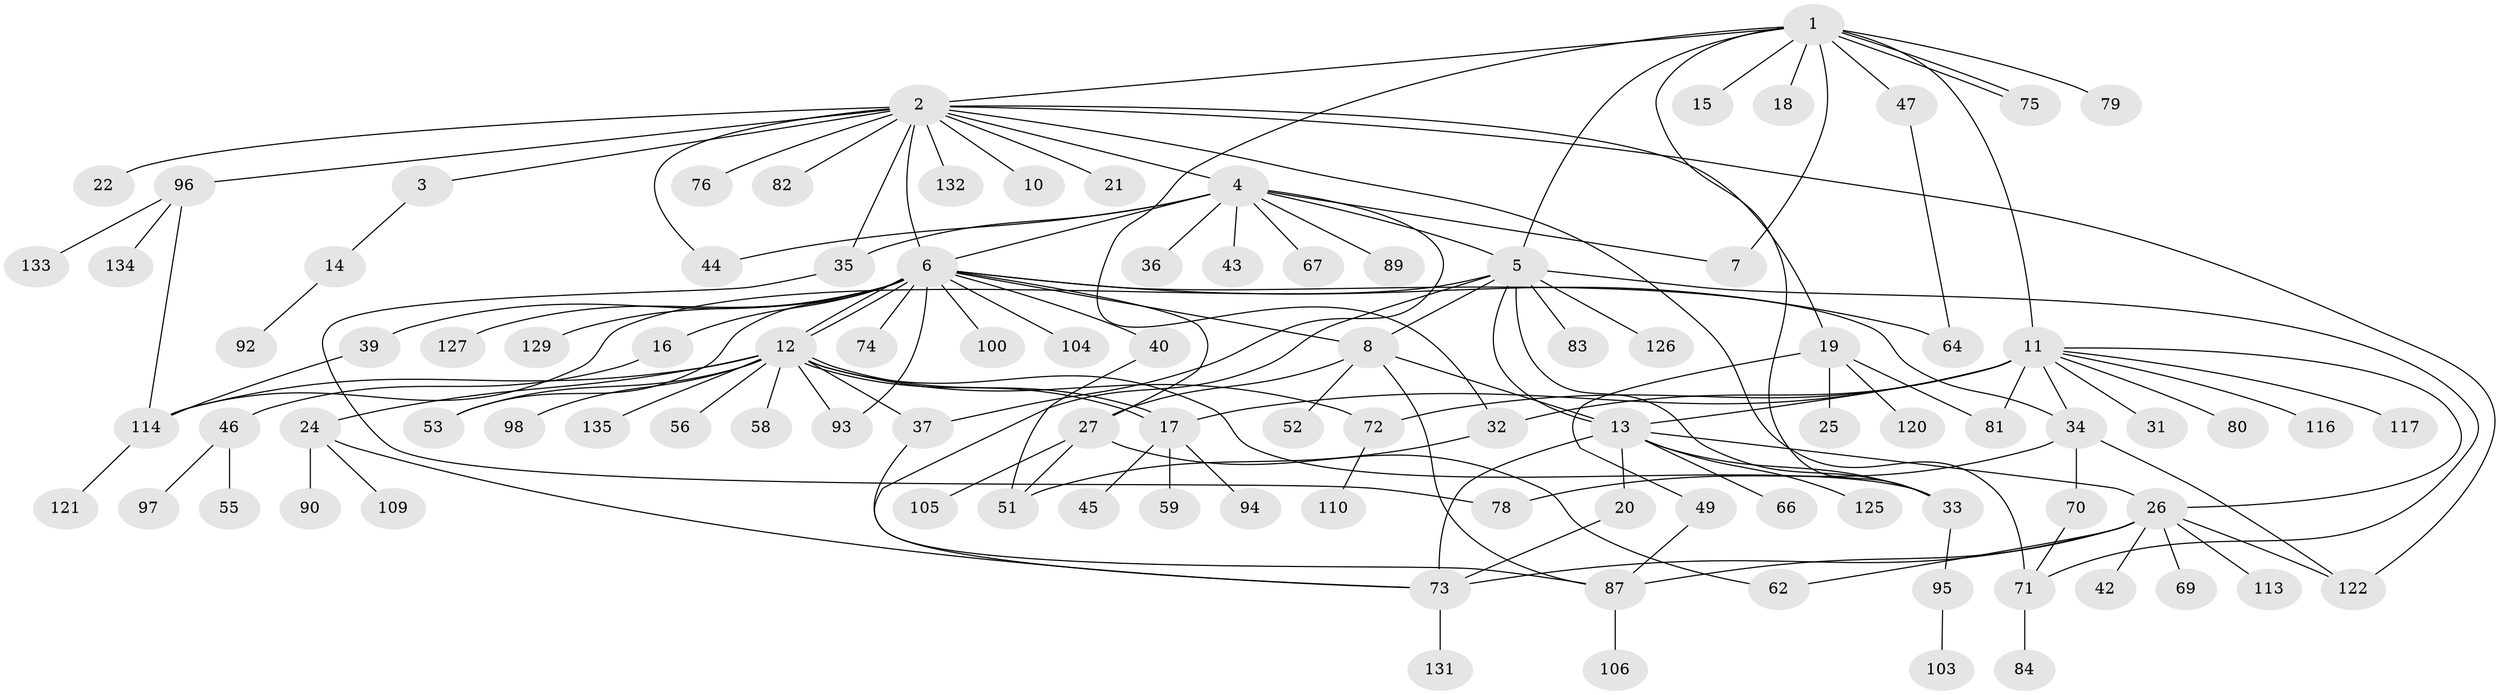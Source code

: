 // original degree distribution, {13: 0.007407407407407408, 14: 0.014814814814814815, 2: 0.2222222222222222, 11: 0.007407407407407408, 9: 0.007407407407407408, 16: 0.014814814814814815, 3: 0.11851851851851852, 6: 0.02962962962962963, 1: 0.45925925925925926, 8: 0.014814814814814815, 7: 0.007407407407407408, 4: 0.06666666666666667, 5: 0.02962962962962963}
// Generated by graph-tools (version 1.1) at 2025/41/03/06/25 10:41:47]
// undirected, 100 vertices, 142 edges
graph export_dot {
graph [start="1"]
  node [color=gray90,style=filled];
  1 [super="+107"];
  2 [super="+9"];
  3;
  4 [super="+61"];
  5 [super="+38"];
  6 [super="+23"];
  7 [super="+30"];
  8 [super="+99"];
  10;
  11 [super="+77"];
  12 [super="+115"];
  13 [super="+60"];
  14;
  15 [super="+118"];
  16 [super="+54"];
  17 [super="+108"];
  18;
  19 [super="+57"];
  20;
  21;
  22;
  24 [super="+101"];
  25 [super="+48"];
  26 [super="+28"];
  27 [super="+29"];
  31;
  32 [super="+123"];
  33 [super="+50"];
  34 [super="+119"];
  35 [super="+86"];
  36;
  37 [super="+68"];
  39 [super="+41"];
  40;
  42;
  43;
  44 [super="+128"];
  45;
  46 [super="+63"];
  47;
  49;
  51 [super="+111"];
  52;
  53 [super="+65"];
  55;
  56;
  58;
  59;
  62;
  64 [super="+85"];
  66;
  67;
  69;
  70;
  71;
  72;
  73 [super="+124"];
  74;
  75;
  76;
  78;
  79;
  80;
  81 [super="+88"];
  82;
  83;
  84;
  87 [super="+102"];
  89 [super="+91"];
  90;
  92;
  93;
  94;
  95;
  96 [super="+130"];
  97;
  98;
  100;
  103 [super="+112"];
  104;
  105;
  106;
  109;
  110;
  113;
  114;
  116;
  117;
  120;
  121;
  122;
  125;
  126;
  127;
  129;
  131;
  132;
  133;
  134;
  135;
  1 -- 2;
  1 -- 7;
  1 -- 11;
  1 -- 15;
  1 -- 18;
  1 -- 32;
  1 -- 47;
  1 -- 75;
  1 -- 75;
  1 -- 79;
  1 -- 5;
  1 -- 33;
  2 -- 3;
  2 -- 4 [weight=2];
  2 -- 10;
  2 -- 19;
  2 -- 21;
  2 -- 44;
  2 -- 71;
  2 -- 76;
  2 -- 82;
  2 -- 122;
  2 -- 6;
  2 -- 96;
  2 -- 35 [weight=2];
  2 -- 132;
  2 -- 22;
  3 -- 14;
  4 -- 5;
  4 -- 6;
  4 -- 7;
  4 -- 36;
  4 -- 43;
  4 -- 67;
  4 -- 89;
  4 -- 35;
  4 -- 37;
  4 -- 44;
  5 -- 8;
  5 -- 71;
  5 -- 73;
  5 -- 83;
  5 -- 114 [weight=2];
  5 -- 126;
  5 -- 13;
  5 -- 33;
  6 -- 8;
  6 -- 12;
  6 -- 12;
  6 -- 16;
  6 -- 39;
  6 -- 40;
  6 -- 64;
  6 -- 74;
  6 -- 93;
  6 -- 127;
  6 -- 129;
  6 -- 104;
  6 -- 100;
  6 -- 34;
  6 -- 27;
  6 -- 53;
  8 -- 27;
  8 -- 52;
  8 -- 87;
  8 -- 13;
  11 -- 13 [weight=2];
  11 -- 17;
  11 -- 31;
  11 -- 32;
  11 -- 34;
  11 -- 72;
  11 -- 80;
  11 -- 116;
  11 -- 117;
  11 -- 81;
  11 -- 26;
  12 -- 17;
  12 -- 17;
  12 -- 24;
  12 -- 33;
  12 -- 37;
  12 -- 53;
  12 -- 56;
  12 -- 58;
  12 -- 72;
  12 -- 93;
  12 -- 98;
  12 -- 114;
  12 -- 135;
  13 -- 20;
  13 -- 26;
  13 -- 66;
  13 -- 73;
  13 -- 125;
  13 -- 33;
  14 -- 92;
  16 -- 46;
  17 -- 45;
  17 -- 59;
  17 -- 94;
  19 -- 25;
  19 -- 49;
  19 -- 81;
  19 -- 120;
  20 -- 73;
  24 -- 90;
  24 -- 109;
  24 -- 73;
  26 -- 42;
  26 -- 62;
  26 -- 69;
  26 -- 113;
  26 -- 122;
  26 -- 87;
  26 -- 73;
  27 -- 51;
  27 -- 62;
  27 -- 105;
  32 -- 51 [weight=2];
  33 -- 95;
  34 -- 70;
  34 -- 78;
  34 -- 122;
  35 -- 78;
  37 -- 87;
  39 -- 114;
  40 -- 51;
  46 -- 55;
  46 -- 97;
  47 -- 64;
  49 -- 87;
  70 -- 71;
  71 -- 84;
  72 -- 110;
  73 -- 131;
  87 -- 106;
  95 -- 103;
  96 -- 133;
  96 -- 134;
  96 -- 114;
  114 -- 121;
}
